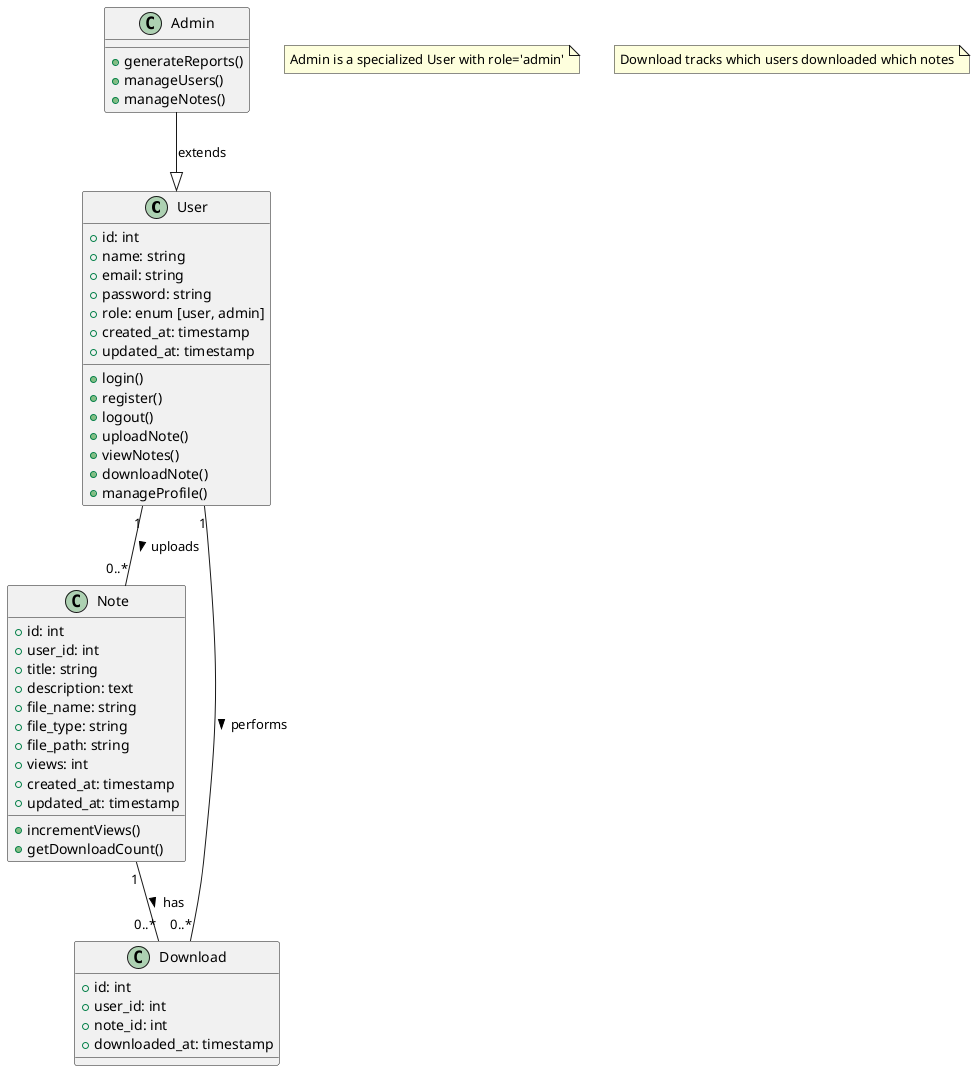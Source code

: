 @startuml Notes Sharing Platform - Class Diagram

' Class definitions
class User {
  +id: int
  +name: string
  +email: string
  +password: string
  +role: enum [user, admin]
  +created_at: timestamp
  +updated_at: timestamp
  +login()
  +register()
  +logout()
  +uploadNote()
  +viewNotes()
  +downloadNote()
  +manageProfile()
}

class Note {
  +id: int
  +user_id: int
  +title: string
  +description: text
  +file_name: string
  +file_type: string
  +file_path: string
  +views: int
  +created_at: timestamp
  +updated_at: timestamp
  +incrementViews()
  +getDownloadCount()
}

class Download {
  +id: int
  +user_id: int
  +note_id: int
  +downloaded_at: timestamp
}

class Admin {
  +generateReports()
  +manageUsers()
  +manageNotes()
}

' Relationships
User "1" -- "0..*" Note : uploads >
User "1" -- "0..*" Download : performs >
Note "1" -- "0..*" Download : has >
Admin --|> User : extends

note "Admin is a specialized User with role='admin'" as N1
note "Download tracks which users downloaded which notes" as N2

@enduml